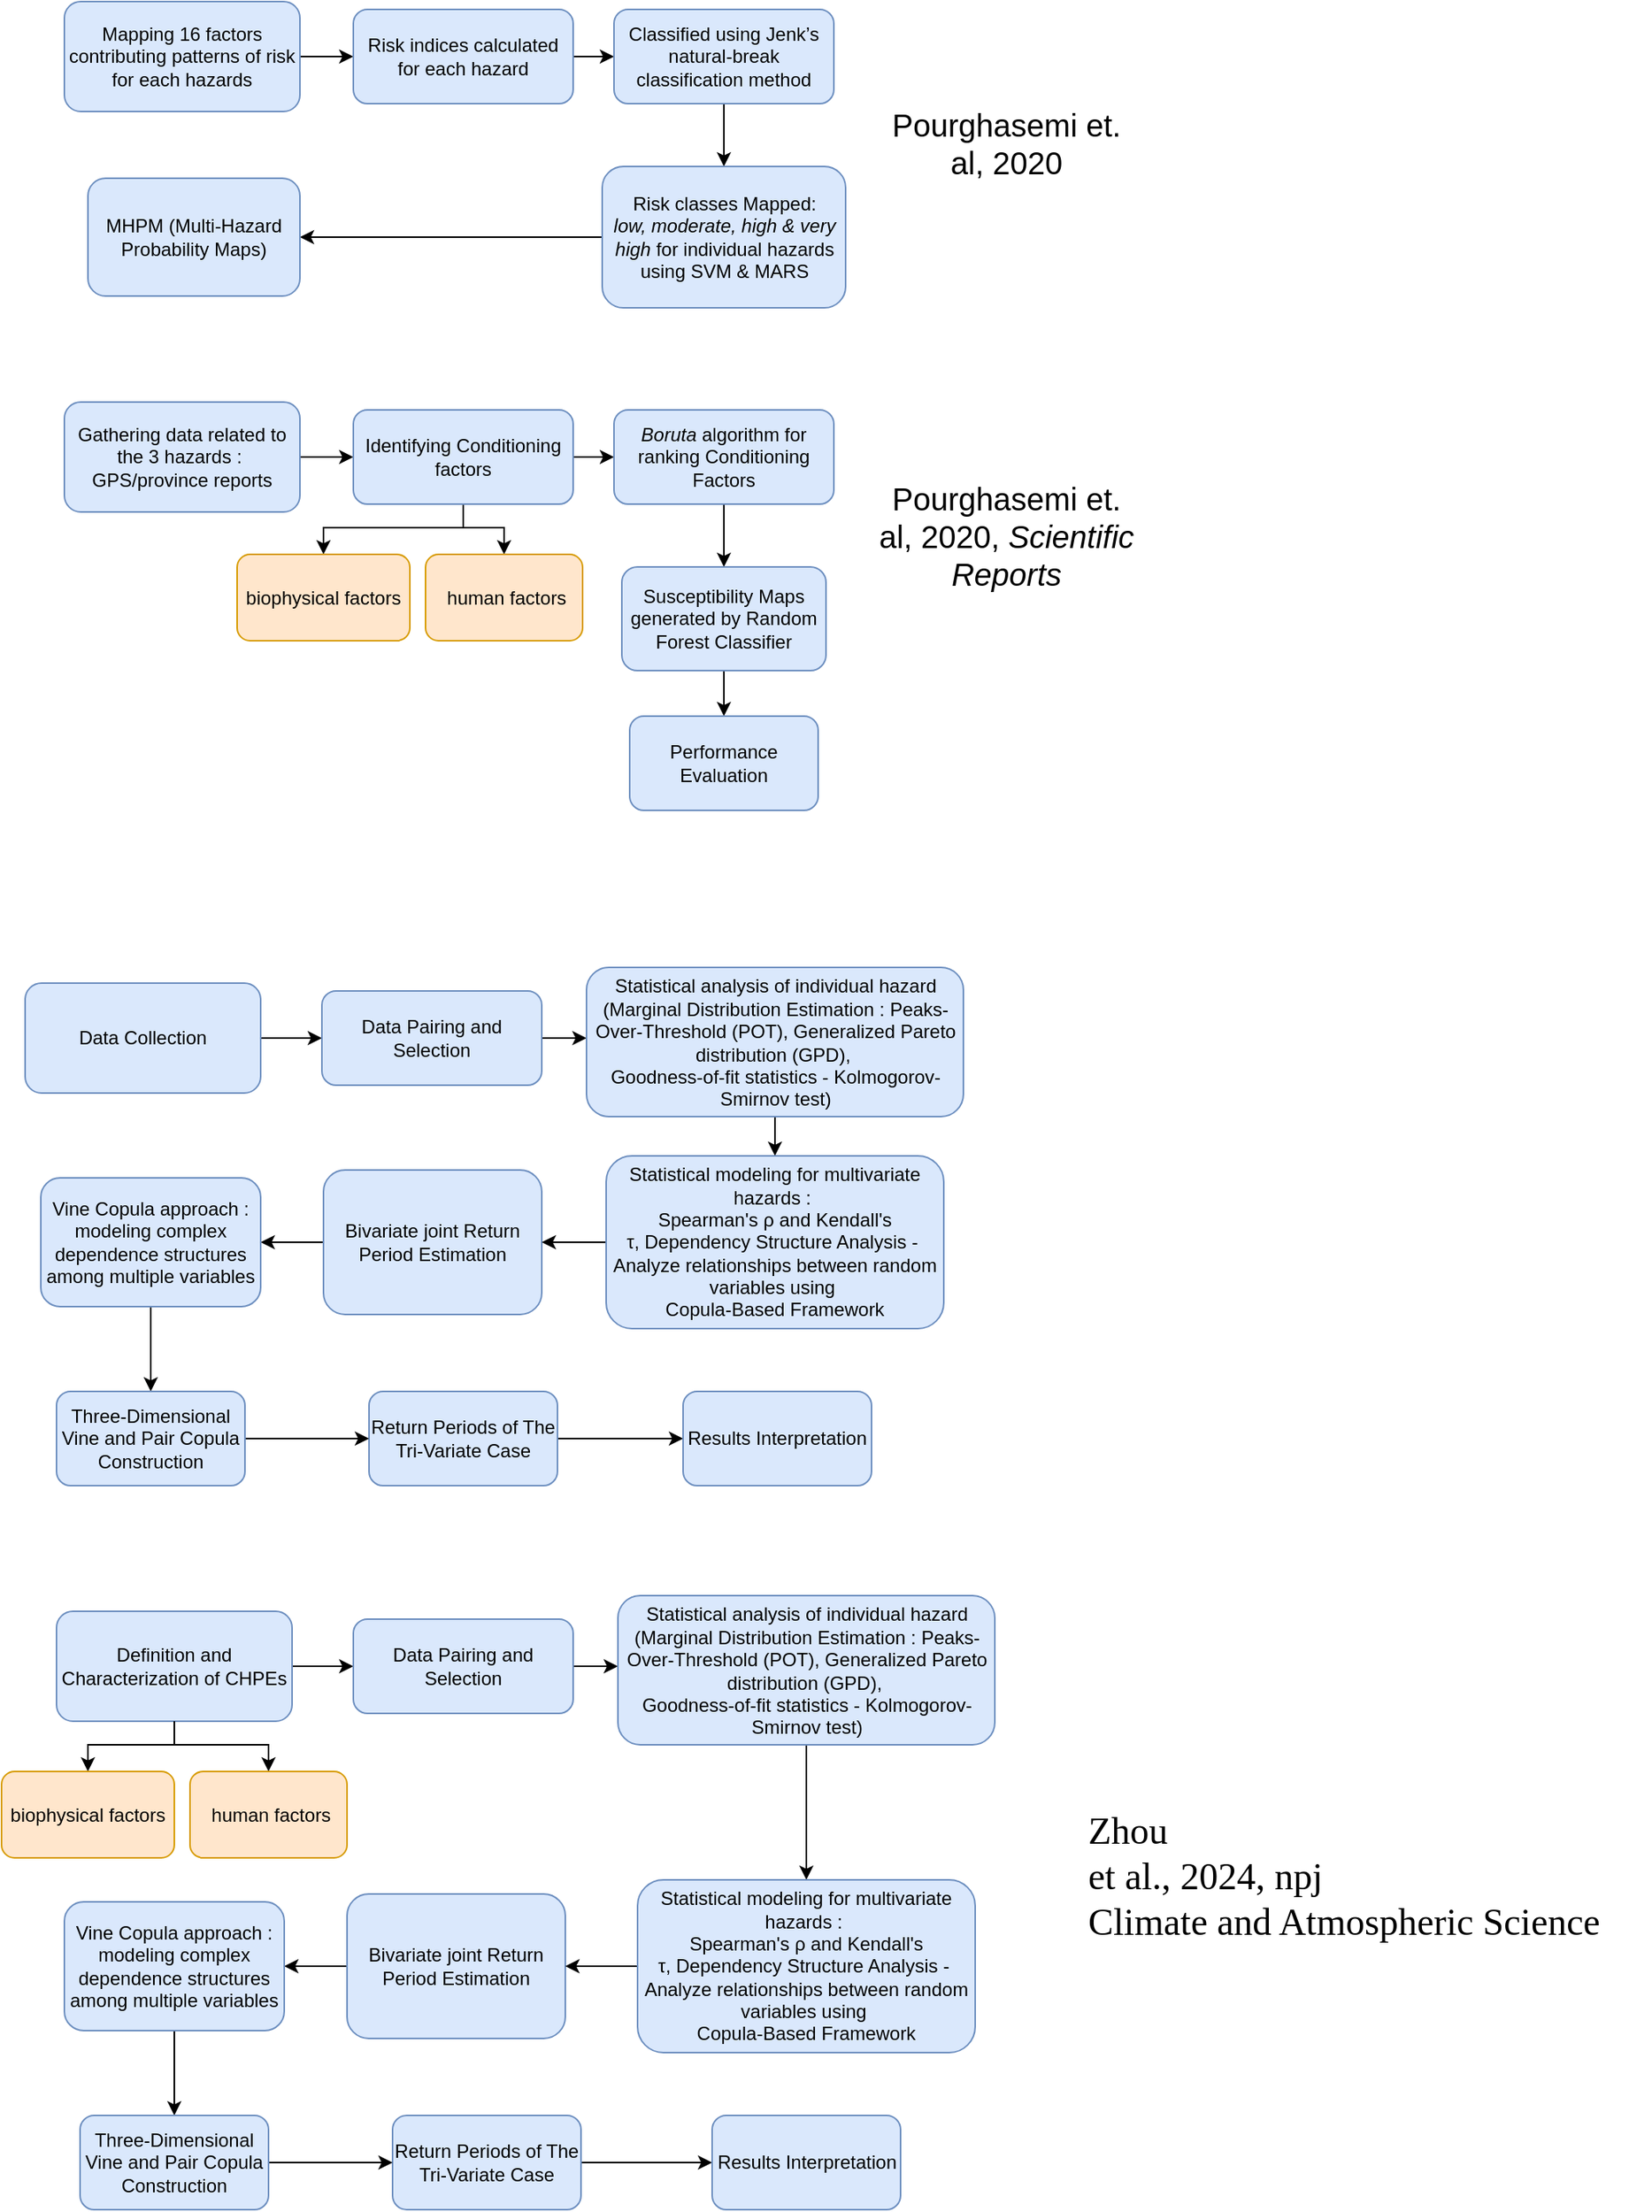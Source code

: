 <mxfile version="24.7.16">
  <diagram id="C5RBs43oDa-KdzZeNtuy" name="Page-1">
    <mxGraphModel dx="420" dy="226" grid="1" gridSize="10" guides="1" tooltips="1" connect="1" arrows="1" fold="1" page="1" pageScale="1" pageWidth="827" pageHeight="1169" math="0" shadow="0">
      <root>
        <mxCell id="WIyWlLk6GJQsqaUBKTNV-0" />
        <mxCell id="WIyWlLk6GJQsqaUBKTNV-1" parent="WIyWlLk6GJQsqaUBKTNV-0" />
        <mxCell id="TH8gpv6u57OxP0Jq2p1X-1" style="edgeStyle=orthogonalEdgeStyle;rounded=0;orthogonalLoop=1;jettySize=auto;html=1;entryX=0;entryY=0.5;entryDx=0;entryDy=0;" parent="WIyWlLk6GJQsqaUBKTNV-1" source="WIyWlLk6GJQsqaUBKTNV-3" target="WIyWlLk6GJQsqaUBKTNV-11" edge="1">
          <mxGeometry relative="1" as="geometry" />
        </mxCell>
        <mxCell id="WIyWlLk6GJQsqaUBKTNV-3" value="Mapping 16 factors contributing patterns of risk for each hazards" style="rounded=1;whiteSpace=wrap;html=1;fontSize=12;glass=0;strokeWidth=1;shadow=0;fillColor=#dae8fc;strokeColor=#6c8ebf;" parent="WIyWlLk6GJQsqaUBKTNV-1" vertex="1">
          <mxGeometry x="160" y="75" width="150" height="70" as="geometry" />
        </mxCell>
        <mxCell id="TH8gpv6u57OxP0Jq2p1X-3" value="" style="edgeStyle=orthogonalEdgeStyle;rounded=0;orthogonalLoop=1;jettySize=auto;html=1;" parent="WIyWlLk6GJQsqaUBKTNV-1" source="WIyWlLk6GJQsqaUBKTNV-11" target="TH8gpv6u57OxP0Jq2p1X-2" edge="1">
          <mxGeometry relative="1" as="geometry" />
        </mxCell>
        <mxCell id="WIyWlLk6GJQsqaUBKTNV-11" value="&lt;div&gt;Risk indices calculated for each hazard&lt;/div&gt;" style="rounded=1;whiteSpace=wrap;html=1;fontSize=12;glass=0;strokeWidth=1;shadow=0;fillColor=#dae8fc;strokeColor=#6c8ebf;" parent="WIyWlLk6GJQsqaUBKTNV-1" vertex="1">
          <mxGeometry x="344" y="80" width="140" height="60" as="geometry" />
        </mxCell>
        <mxCell id="TH8gpv6u57OxP0Jq2p1X-5" value="" style="edgeStyle=orthogonalEdgeStyle;rounded=0;orthogonalLoop=1;jettySize=auto;html=1;" parent="WIyWlLk6GJQsqaUBKTNV-1" source="TH8gpv6u57OxP0Jq2p1X-2" target="TH8gpv6u57OxP0Jq2p1X-4" edge="1">
          <mxGeometry relative="1" as="geometry" />
        </mxCell>
        <mxCell id="TH8gpv6u57OxP0Jq2p1X-2" value="&lt;div&gt;&lt;span style=&quot;background-color: initial;&quot;&gt;Classified using Jenk’s natural-break classification method&lt;/span&gt;&lt;/div&gt;" style="rounded=1;whiteSpace=wrap;html=1;fontSize=12;glass=0;strokeWidth=1;shadow=0;fillColor=#dae8fc;strokeColor=#6c8ebf;" parent="WIyWlLk6GJQsqaUBKTNV-1" vertex="1">
          <mxGeometry x="510" y="80" width="140" height="60" as="geometry" />
        </mxCell>
        <mxCell id="TH8gpv6u57OxP0Jq2p1X-25" value="" style="edgeStyle=orthogonalEdgeStyle;rounded=0;orthogonalLoop=1;jettySize=auto;html=1;" parent="WIyWlLk6GJQsqaUBKTNV-1" source="TH8gpv6u57OxP0Jq2p1X-4" target="TH8gpv6u57OxP0Jq2p1X-24" edge="1">
          <mxGeometry relative="1" as="geometry" />
        </mxCell>
        <mxCell id="TH8gpv6u57OxP0Jq2p1X-4" value="Risk classes Mapped:&lt;div&gt;&lt;i&gt;low,&amp;nbsp;&lt;/i&gt;&lt;span style=&quot;background-color: initial;&quot;&gt;&lt;i&gt;moderate, high &amp;amp; very high &lt;/i&gt;for individual hazards using SVM &amp;amp; MARS&lt;/span&gt;&lt;/div&gt;" style="whiteSpace=wrap;html=1;rounded=1;glass=0;strokeWidth=1;shadow=0;fillColor=#dae8fc;strokeColor=#6c8ebf;" parent="WIyWlLk6GJQsqaUBKTNV-1" vertex="1">
          <mxGeometry x="502.5" y="180" width="155" height="90" as="geometry" />
        </mxCell>
        <mxCell id="TH8gpv6u57OxP0Jq2p1X-6" value="&lt;font style=&quot;font-size: 20px;&quot;&gt;Pourghasemi et.&lt;br&gt;al, 2020&lt;/font&gt;" style="text;html=1;align=center;verticalAlign=middle;whiteSpace=wrap;rounded=0;" parent="WIyWlLk6GJQsqaUBKTNV-1" vertex="1">
          <mxGeometry x="670" y="120" width="180" height="90" as="geometry" />
        </mxCell>
        <mxCell id="TH8gpv6u57OxP0Jq2p1X-7" style="edgeStyle=orthogonalEdgeStyle;rounded=0;orthogonalLoop=1;jettySize=auto;html=1;entryX=0;entryY=0.5;entryDx=0;entryDy=0;" parent="WIyWlLk6GJQsqaUBKTNV-1" source="TH8gpv6u57OxP0Jq2p1X-8" target="TH8gpv6u57OxP0Jq2p1X-10" edge="1">
          <mxGeometry relative="1" as="geometry" />
        </mxCell>
        <mxCell id="TH8gpv6u57OxP0Jq2p1X-8" value=" Gathering data related to the 3 hazards :&amp;nbsp;&lt;div&gt;GPS/province reports&lt;/div&gt;" style="rounded=1;whiteSpace=wrap;html=1;fontSize=12;glass=0;strokeWidth=1;shadow=0;fillColor=#dae8fc;strokeColor=#6c8ebf;" parent="WIyWlLk6GJQsqaUBKTNV-1" vertex="1">
          <mxGeometry x="160" y="330" width="150" height="70" as="geometry" />
        </mxCell>
        <mxCell id="TH8gpv6u57OxP0Jq2p1X-9" value="" style="edgeStyle=orthogonalEdgeStyle;rounded=0;orthogonalLoop=1;jettySize=auto;html=1;" parent="WIyWlLk6GJQsqaUBKTNV-1" source="TH8gpv6u57OxP0Jq2p1X-10" target="TH8gpv6u57OxP0Jq2p1X-12" edge="1">
          <mxGeometry relative="1" as="geometry" />
        </mxCell>
        <mxCell id="TH8gpv6u57OxP0Jq2p1X-19" value="" style="edgeStyle=orthogonalEdgeStyle;rounded=0;orthogonalLoop=1;jettySize=auto;html=1;" parent="WIyWlLk6GJQsqaUBKTNV-1" source="TH8gpv6u57OxP0Jq2p1X-10" target="TH8gpv6u57OxP0Jq2p1X-15" edge="1">
          <mxGeometry relative="1" as="geometry">
            <Array as="points">
              <mxPoint x="414" y="410" />
              <mxPoint x="325" y="410" />
            </Array>
          </mxGeometry>
        </mxCell>
        <mxCell id="TH8gpv6u57OxP0Jq2p1X-21" value="" style="edgeStyle=orthogonalEdgeStyle;rounded=0;orthogonalLoop=1;jettySize=auto;html=1;" parent="WIyWlLk6GJQsqaUBKTNV-1" source="TH8gpv6u57OxP0Jq2p1X-10" target="TH8gpv6u57OxP0Jq2p1X-20" edge="1">
          <mxGeometry relative="1" as="geometry">
            <Array as="points">
              <mxPoint x="414" y="410" />
              <mxPoint x="440" y="410" />
            </Array>
          </mxGeometry>
        </mxCell>
        <mxCell id="TH8gpv6u57OxP0Jq2p1X-10" value="&lt;div&gt;Identifying Conditioning factors&lt;/div&gt;" style="rounded=1;whiteSpace=wrap;html=1;fontSize=12;glass=0;strokeWidth=1;shadow=0;fillColor=#dae8fc;strokeColor=#6c8ebf;" parent="WIyWlLk6GJQsqaUBKTNV-1" vertex="1">
          <mxGeometry x="344" y="335" width="140" height="60" as="geometry" />
        </mxCell>
        <mxCell id="TH8gpv6u57OxP0Jq2p1X-11" value="" style="edgeStyle=orthogonalEdgeStyle;rounded=0;orthogonalLoop=1;jettySize=auto;html=1;" parent="WIyWlLk6GJQsqaUBKTNV-1" source="TH8gpv6u57OxP0Jq2p1X-12" target="TH8gpv6u57OxP0Jq2p1X-13" edge="1">
          <mxGeometry relative="1" as="geometry" />
        </mxCell>
        <mxCell id="TH8gpv6u57OxP0Jq2p1X-12" value="&lt;i&gt;Boruta&lt;/i&gt; algorithm for ranking Conditioning Factors" style="rounded=1;whiteSpace=wrap;html=1;fontSize=12;glass=0;strokeWidth=1;shadow=0;fillColor=#dae8fc;strokeColor=#6c8ebf;" parent="WIyWlLk6GJQsqaUBKTNV-1" vertex="1">
          <mxGeometry x="510" y="335" width="140" height="60" as="geometry" />
        </mxCell>
        <mxCell id="TH8gpv6u57OxP0Jq2p1X-27" value="" style="edgeStyle=orthogonalEdgeStyle;rounded=0;orthogonalLoop=1;jettySize=auto;html=1;" parent="WIyWlLk6GJQsqaUBKTNV-1" source="TH8gpv6u57OxP0Jq2p1X-13" target="TH8gpv6u57OxP0Jq2p1X-26" edge="1">
          <mxGeometry relative="1" as="geometry" />
        </mxCell>
        <mxCell id="TH8gpv6u57OxP0Jq2p1X-13" value="Susceptibility Maps generated by Random Forest Classifier" style="whiteSpace=wrap;html=1;rounded=1;glass=0;strokeWidth=1;shadow=0;fillColor=#dae8fc;strokeColor=#6c8ebf;" parent="WIyWlLk6GJQsqaUBKTNV-1" vertex="1">
          <mxGeometry x="515" y="435" width="130" height="66" as="geometry" />
        </mxCell>
        <mxCell id="TH8gpv6u57OxP0Jq2p1X-14" value="&lt;font style=&quot;font-size: 20px;&quot;&gt;Pourghasemi et.&lt;br&gt;al, 2020, &lt;i&gt;Scientific Reports&lt;/i&gt;&lt;/font&gt;" style="text;html=1;align=center;verticalAlign=middle;whiteSpace=wrap;rounded=0;" parent="WIyWlLk6GJQsqaUBKTNV-1" vertex="1">
          <mxGeometry x="650" y="370" width="220" height="90" as="geometry" />
        </mxCell>
        <mxCell id="TH8gpv6u57OxP0Jq2p1X-15" value="&lt;div&gt;biophysical factors&lt;/div&gt;" style="rounded=1;whiteSpace=wrap;html=1;fontSize=12;glass=0;strokeWidth=1;shadow=0;fillColor=#ffe6cc;strokeColor=#d79b00;" parent="WIyWlLk6GJQsqaUBKTNV-1" vertex="1">
          <mxGeometry x="270" y="427" width="110" height="55" as="geometry" />
        </mxCell>
        <mxCell id="TH8gpv6u57OxP0Jq2p1X-20" value="&amp;nbsp;human factors" style="whiteSpace=wrap;html=1;fillColor=#ffe6cc;strokeColor=#d79b00;rounded=1;glass=0;strokeWidth=1;shadow=0;" parent="WIyWlLk6GJQsqaUBKTNV-1" vertex="1">
          <mxGeometry x="390" y="427" width="100" height="55" as="geometry" />
        </mxCell>
        <mxCell id="TH8gpv6u57OxP0Jq2p1X-24" value="MHPM (Multi-Hazard Probability Maps)" style="whiteSpace=wrap;html=1;fillColor=#dae8fc;strokeColor=#6c8ebf;rounded=1;glass=0;strokeWidth=1;shadow=0;" parent="WIyWlLk6GJQsqaUBKTNV-1" vertex="1">
          <mxGeometry x="175" y="187.5" width="135" height="75" as="geometry" />
        </mxCell>
        <mxCell id="TH8gpv6u57OxP0Jq2p1X-26" value="Performance Evaluation" style="whiteSpace=wrap;html=1;fillColor=#dae8fc;strokeColor=#6c8ebf;rounded=1;glass=0;strokeWidth=1;shadow=0;" parent="WIyWlLk6GJQsqaUBKTNV-1" vertex="1">
          <mxGeometry x="520" y="530" width="120" height="60" as="geometry" />
        </mxCell>
        <mxCell id="TH8gpv6u57OxP0Jq2p1X-28" style="edgeStyle=orthogonalEdgeStyle;rounded=0;orthogonalLoop=1;jettySize=auto;html=1;entryX=0;entryY=0.5;entryDx=0;entryDy=0;" parent="WIyWlLk6GJQsqaUBKTNV-1" source="TH8gpv6u57OxP0Jq2p1X-29" target="TH8gpv6u57OxP0Jq2p1X-31" edge="1">
          <mxGeometry relative="1" as="geometry" />
        </mxCell>
        <mxCell id="TH8gpv6u57OxP0Jq2p1X-29" value="Data Collection" style="rounded=1;whiteSpace=wrap;html=1;fontSize=12;glass=0;strokeWidth=1;shadow=0;fillColor=#dae8fc;strokeColor=#6c8ebf;" parent="WIyWlLk6GJQsqaUBKTNV-1" vertex="1">
          <mxGeometry x="135" y="700" width="150" height="70" as="geometry" />
        </mxCell>
        <mxCell id="TH8gpv6u57OxP0Jq2p1X-42" value="" style="edgeStyle=orthogonalEdgeStyle;rounded=0;orthogonalLoop=1;jettySize=auto;html=1;" parent="WIyWlLk6GJQsqaUBKTNV-1" source="TH8gpv6u57OxP0Jq2p1X-31" target="TH8gpv6u57OxP0Jq2p1X-41" edge="1">
          <mxGeometry relative="1" as="geometry">
            <Array as="points">
              <mxPoint x="490" y="735" />
              <mxPoint x="490" y="735" />
            </Array>
          </mxGeometry>
        </mxCell>
        <mxCell id="TH8gpv6u57OxP0Jq2p1X-31" value="&lt;div style=&quot;&quot;&gt;&lt;span style=&quot;&quot;&gt;Data Pairing and Selection&lt;/span&gt;&lt;br&gt;&lt;/div&gt;" style="rounded=1;whiteSpace=wrap;html=1;fontSize=12;glass=0;strokeWidth=1;shadow=0;fillColor=#dae8fc;strokeColor=#6c8ebf;" parent="WIyWlLk6GJQsqaUBKTNV-1" vertex="1">
          <mxGeometry x="324" y="705" width="140" height="60" as="geometry" />
        </mxCell>
        <mxCell id="TH8gpv6u57OxP0Jq2p1X-34" value="" style="edgeStyle=orthogonalEdgeStyle;rounded=0;orthogonalLoop=1;jettySize=auto;html=1;" parent="WIyWlLk6GJQsqaUBKTNV-1" source="TH8gpv6u57OxP0Jq2p1X-35" target="TH8gpv6u57OxP0Jq2p1X-36" edge="1">
          <mxGeometry relative="1" as="geometry" />
        </mxCell>
        <mxCell id="TH8gpv6u57OxP0Jq2p1X-35" value="&lt;div&gt;&lt;span style=&quot;background-color: initial;&quot;&gt;Bivariate joint Return Period Estimation&lt;/span&gt;&lt;br&gt;&lt;/div&gt;" style="whiteSpace=wrap;html=1;rounded=1;glass=0;strokeWidth=1;shadow=0;fillColor=#dae8fc;strokeColor=#6c8ebf;" parent="WIyWlLk6GJQsqaUBKTNV-1" vertex="1">
          <mxGeometry x="325" y="819" width="139" height="92" as="geometry" />
        </mxCell>
        <mxCell id="TH8gpv6u57OxP0Jq2p1X-49" value="" style="edgeStyle=orthogonalEdgeStyle;rounded=0;orthogonalLoop=1;jettySize=auto;html=1;" parent="WIyWlLk6GJQsqaUBKTNV-1" source="TH8gpv6u57OxP0Jq2p1X-36" target="TH8gpv6u57OxP0Jq2p1X-48" edge="1">
          <mxGeometry relative="1" as="geometry" />
        </mxCell>
        <mxCell id="TH8gpv6u57OxP0Jq2p1X-36" value="Vine Copula approach : modeling complex dependence structures among multiple variables" style="whiteSpace=wrap;html=1;fillColor=#dae8fc;strokeColor=#6c8ebf;rounded=1;glass=0;strokeWidth=1;shadow=0;" parent="WIyWlLk6GJQsqaUBKTNV-1" vertex="1">
          <mxGeometry x="145" y="824" width="140" height="82" as="geometry" />
        </mxCell>
        <mxCell id="TH8gpv6u57OxP0Jq2p1X-44" style="edgeStyle=orthogonalEdgeStyle;rounded=0;orthogonalLoop=1;jettySize=auto;html=1;entryX=0.5;entryY=0;entryDx=0;entryDy=0;" parent="WIyWlLk6GJQsqaUBKTNV-1" source="TH8gpv6u57OxP0Jq2p1X-41" target="TH8gpv6u57OxP0Jq2p1X-38" edge="1">
          <mxGeometry relative="1" as="geometry" />
        </mxCell>
        <mxCell id="TH8gpv6u57OxP0Jq2p1X-41" value="Statistical analysis of individual hazard&lt;div&gt;(&lt;span style=&quot;background-color: initial;&quot;&gt;Marginal Distribution Estimation :&amp;nbsp;&lt;/span&gt;&lt;span style=&quot;background-color: initial;&quot;&gt;Peaks-Over-Threshold (POT), G&lt;/span&gt;&lt;span style=&quot;background-color: initial;&quot;&gt;eneralized Pareto distribution (GPD),&amp;nbsp;&lt;/span&gt;&lt;/div&gt;&lt;div&gt;&lt;span style=&quot;background-color: initial;&quot;&gt;Goodness-of-fit statistics - Kolmogorov-Smirnov test&lt;/span&gt;&lt;span style=&quot;background-color: initial;&quot;&gt;)&lt;/span&gt;&lt;/div&gt;" style="whiteSpace=wrap;html=1;fillColor=#dae8fc;strokeColor=#6c8ebf;rounded=1;glass=0;strokeWidth=1;shadow=0;" parent="WIyWlLk6GJQsqaUBKTNV-1" vertex="1">
          <mxGeometry x="492.5" y="690" width="240" height="95" as="geometry" />
        </mxCell>
        <mxCell id="TH8gpv6u57OxP0Jq2p1X-45" style="edgeStyle=orthogonalEdgeStyle;rounded=0;orthogonalLoop=1;jettySize=auto;html=1;entryX=1;entryY=0.5;entryDx=0;entryDy=0;" parent="WIyWlLk6GJQsqaUBKTNV-1" source="TH8gpv6u57OxP0Jq2p1X-38" target="TH8gpv6u57OxP0Jq2p1X-35" edge="1">
          <mxGeometry relative="1" as="geometry">
            <mxPoint x="460" y="808" as="targetPoint" />
          </mxGeometry>
        </mxCell>
        <mxCell id="TH8gpv6u57OxP0Jq2p1X-38" value="Statistical modeling for multivariate hazards :&amp;nbsp;&lt;div&gt;Spearman&#39;s ρ and Kendall&#39;s τ,&amp;nbsp;&lt;span style=&quot;background-color: initial;&quot;&gt;Dependency Structure Analysis -&amp;nbsp;&lt;/span&gt;&lt;/div&gt;&lt;div&gt;Analyze relationships between random variables using&amp;nbsp;&lt;/div&gt;&lt;div&gt;Copula-Based Framework&lt;/div&gt;" style="whiteSpace=wrap;html=1;fillColor=#dae8fc;strokeColor=#6c8ebf;rounded=1;glass=0;strokeWidth=1;shadow=0;" parent="WIyWlLk6GJQsqaUBKTNV-1" vertex="1">
          <mxGeometry x="505" y="810" width="215" height="110" as="geometry" />
        </mxCell>
        <mxCell id="TH8gpv6u57OxP0Jq2p1X-52" value="" style="edgeStyle=orthogonalEdgeStyle;rounded=0;orthogonalLoop=1;jettySize=auto;html=1;" parent="WIyWlLk6GJQsqaUBKTNV-1" source="TH8gpv6u57OxP0Jq2p1X-46" target="TH8gpv6u57OxP0Jq2p1X-51" edge="1">
          <mxGeometry relative="1" as="geometry" />
        </mxCell>
        <mxCell id="TH8gpv6u57OxP0Jq2p1X-46" value="Return Periods of The Tri-Variate Case" style="whiteSpace=wrap;html=1;fillColor=#dae8fc;strokeColor=#6c8ebf;rounded=1;glass=0;strokeWidth=1;shadow=0;" parent="WIyWlLk6GJQsqaUBKTNV-1" vertex="1">
          <mxGeometry x="354" y="960" width="120" height="60" as="geometry" />
        </mxCell>
        <mxCell id="TH8gpv6u57OxP0Jq2p1X-50" style="edgeStyle=orthogonalEdgeStyle;rounded=0;orthogonalLoop=1;jettySize=auto;html=1;entryX=0;entryY=0.5;entryDx=0;entryDy=0;" parent="WIyWlLk6GJQsqaUBKTNV-1" source="TH8gpv6u57OxP0Jq2p1X-48" target="TH8gpv6u57OxP0Jq2p1X-46" edge="1">
          <mxGeometry relative="1" as="geometry" />
        </mxCell>
        <mxCell id="TH8gpv6u57OxP0Jq2p1X-48" value="Three-Dimensional Vine and Pair Copula Construction" style="whiteSpace=wrap;html=1;fillColor=#dae8fc;strokeColor=#6c8ebf;rounded=1;glass=0;strokeWidth=1;shadow=0;" parent="WIyWlLk6GJQsqaUBKTNV-1" vertex="1">
          <mxGeometry x="155" y="960" width="120" height="60" as="geometry" />
        </mxCell>
        <mxCell id="TH8gpv6u57OxP0Jq2p1X-51" value="Results Interpretation" style="whiteSpace=wrap;html=1;fillColor=#dae8fc;strokeColor=#6c8ebf;rounded=1;glass=0;strokeWidth=1;shadow=0;" parent="WIyWlLk6GJQsqaUBKTNV-1" vertex="1">
          <mxGeometry x="554" y="960" width="120" height="60" as="geometry" />
        </mxCell>
        <mxCell id="uckMO3cgICykp_9AKbRy-0" style="edgeStyle=orthogonalEdgeStyle;rounded=0;orthogonalLoop=1;jettySize=auto;html=1;entryX=0;entryY=0.5;entryDx=0;entryDy=0;" edge="1" parent="WIyWlLk6GJQsqaUBKTNV-1" source="uckMO3cgICykp_9AKbRy-1" target="uckMO3cgICykp_9AKbRy-3">
          <mxGeometry relative="1" as="geometry" />
        </mxCell>
        <mxCell id="uckMO3cgICykp_9AKbRy-1" value="Definition and Characterization of CHPEs" style="rounded=1;whiteSpace=wrap;html=1;fontSize=12;glass=0;strokeWidth=1;shadow=0;fillColor=#dae8fc;strokeColor=#6c8ebf;" vertex="1" parent="WIyWlLk6GJQsqaUBKTNV-1">
          <mxGeometry x="155" y="1100" width="150" height="70" as="geometry" />
        </mxCell>
        <mxCell id="uckMO3cgICykp_9AKbRy-2" value="" style="edgeStyle=orthogonalEdgeStyle;rounded=0;orthogonalLoop=1;jettySize=auto;html=1;" edge="1" parent="WIyWlLk6GJQsqaUBKTNV-1" source="uckMO3cgICykp_9AKbRy-3" target="uckMO3cgICykp_9AKbRy-9">
          <mxGeometry relative="1" as="geometry">
            <Array as="points">
              <mxPoint x="510" y="1135" />
              <mxPoint x="510" y="1135" />
            </Array>
          </mxGeometry>
        </mxCell>
        <mxCell id="uckMO3cgICykp_9AKbRy-3" value="&lt;div style=&quot;&quot;&gt;&lt;span style=&quot;&quot;&gt;Data Pairing and Selection&lt;/span&gt;&lt;br&gt;&lt;/div&gt;" style="rounded=1;whiteSpace=wrap;html=1;fontSize=12;glass=0;strokeWidth=1;shadow=0;fillColor=#dae8fc;strokeColor=#6c8ebf;" vertex="1" parent="WIyWlLk6GJQsqaUBKTNV-1">
          <mxGeometry x="344" y="1105" width="140" height="60" as="geometry" />
        </mxCell>
        <mxCell id="uckMO3cgICykp_9AKbRy-4" value="" style="edgeStyle=orthogonalEdgeStyle;rounded=0;orthogonalLoop=1;jettySize=auto;html=1;" edge="1" parent="WIyWlLk6GJQsqaUBKTNV-1" source="uckMO3cgICykp_9AKbRy-5" target="uckMO3cgICykp_9AKbRy-7">
          <mxGeometry relative="1" as="geometry" />
        </mxCell>
        <mxCell id="uckMO3cgICykp_9AKbRy-5" value="&lt;div&gt;&lt;span style=&quot;background-color: initial;&quot;&gt;Bivariate joint Return Period Estimation&lt;/span&gt;&lt;br&gt;&lt;/div&gt;" style="whiteSpace=wrap;html=1;rounded=1;glass=0;strokeWidth=1;shadow=0;fillColor=#dae8fc;strokeColor=#6c8ebf;" vertex="1" parent="WIyWlLk6GJQsqaUBKTNV-1">
          <mxGeometry x="340" y="1280" width="139" height="92" as="geometry" />
        </mxCell>
        <mxCell id="uckMO3cgICykp_9AKbRy-6" value="" style="edgeStyle=orthogonalEdgeStyle;rounded=0;orthogonalLoop=1;jettySize=auto;html=1;" edge="1" parent="WIyWlLk6GJQsqaUBKTNV-1" source="uckMO3cgICykp_9AKbRy-7" target="uckMO3cgICykp_9AKbRy-15">
          <mxGeometry relative="1" as="geometry" />
        </mxCell>
        <mxCell id="uckMO3cgICykp_9AKbRy-7" value="Vine Copula approach : modeling complex dependence structures among multiple variables" style="whiteSpace=wrap;html=1;fillColor=#dae8fc;strokeColor=#6c8ebf;rounded=1;glass=0;strokeWidth=1;shadow=0;" vertex="1" parent="WIyWlLk6GJQsqaUBKTNV-1">
          <mxGeometry x="160" y="1285" width="140" height="82" as="geometry" />
        </mxCell>
        <mxCell id="uckMO3cgICykp_9AKbRy-8" style="edgeStyle=orthogonalEdgeStyle;rounded=0;orthogonalLoop=1;jettySize=auto;html=1;entryX=0.5;entryY=0;entryDx=0;entryDy=0;" edge="1" parent="WIyWlLk6GJQsqaUBKTNV-1" source="uckMO3cgICykp_9AKbRy-9" target="uckMO3cgICykp_9AKbRy-11">
          <mxGeometry relative="1" as="geometry" />
        </mxCell>
        <mxCell id="uckMO3cgICykp_9AKbRy-9" value="Statistical analysis of individual hazard&lt;div&gt;(&lt;span style=&quot;background-color: initial;&quot;&gt;Marginal Distribution Estimation :&amp;nbsp;&lt;/span&gt;&lt;span style=&quot;background-color: initial;&quot;&gt;Peaks-Over-Threshold (POT), G&lt;/span&gt;&lt;span style=&quot;background-color: initial;&quot;&gt;eneralized Pareto distribution (GPD),&amp;nbsp;&lt;/span&gt;&lt;/div&gt;&lt;div&gt;&lt;span style=&quot;background-color: initial;&quot;&gt;Goodness-of-fit statistics - Kolmogorov-Smirnov test&lt;/span&gt;&lt;span style=&quot;background-color: initial;&quot;&gt;)&lt;/span&gt;&lt;/div&gt;" style="whiteSpace=wrap;html=1;fillColor=#dae8fc;strokeColor=#6c8ebf;rounded=1;glass=0;strokeWidth=1;shadow=0;" vertex="1" parent="WIyWlLk6GJQsqaUBKTNV-1">
          <mxGeometry x="512.5" y="1090" width="240" height="95" as="geometry" />
        </mxCell>
        <mxCell id="uckMO3cgICykp_9AKbRy-10" style="edgeStyle=orthogonalEdgeStyle;rounded=0;orthogonalLoop=1;jettySize=auto;html=1;entryX=1;entryY=0.5;entryDx=0;entryDy=0;exitX=0;exitY=0.5;exitDx=0;exitDy=0;" edge="1" parent="WIyWlLk6GJQsqaUBKTNV-1" source="uckMO3cgICykp_9AKbRy-11" target="uckMO3cgICykp_9AKbRy-5">
          <mxGeometry relative="1" as="geometry">
            <mxPoint x="475" y="1269" as="targetPoint" />
            <mxPoint x="520" y="1326" as="sourcePoint" />
          </mxGeometry>
        </mxCell>
        <mxCell id="uckMO3cgICykp_9AKbRy-11" value="Statistical modeling for multivariate hazards :&amp;nbsp;&lt;div&gt;Spearman&#39;s ρ and Kendall&#39;s τ,&amp;nbsp;&lt;span style=&quot;background-color: initial;&quot;&gt;Dependency Structure Analysis -&amp;nbsp;&lt;/span&gt;&lt;/div&gt;&lt;div&gt;Analyze relationships between random variables using&amp;nbsp;&lt;/div&gt;&lt;div&gt;Copula-Based Framework&lt;/div&gt;" style="whiteSpace=wrap;html=1;fillColor=#dae8fc;strokeColor=#6c8ebf;rounded=1;glass=0;strokeWidth=1;shadow=0;" vertex="1" parent="WIyWlLk6GJQsqaUBKTNV-1">
          <mxGeometry x="525" y="1271" width="215" height="110" as="geometry" />
        </mxCell>
        <mxCell id="uckMO3cgICykp_9AKbRy-12" value="" style="edgeStyle=orthogonalEdgeStyle;rounded=0;orthogonalLoop=1;jettySize=auto;html=1;entryX=0;entryY=0.5;entryDx=0;entryDy=0;" edge="1" parent="WIyWlLk6GJQsqaUBKTNV-1" source="uckMO3cgICykp_9AKbRy-13" target="uckMO3cgICykp_9AKbRy-16">
          <mxGeometry relative="1" as="geometry">
            <mxPoint x="569" y="1451" as="targetPoint" />
          </mxGeometry>
        </mxCell>
        <mxCell id="uckMO3cgICykp_9AKbRy-13" value="Return Periods of The Tri-Variate Case" style="whiteSpace=wrap;html=1;fillColor=#dae8fc;strokeColor=#6c8ebf;rounded=1;glass=0;strokeWidth=1;shadow=0;" vertex="1" parent="WIyWlLk6GJQsqaUBKTNV-1">
          <mxGeometry x="369" y="1421" width="120" height="60" as="geometry" />
        </mxCell>
        <mxCell id="uckMO3cgICykp_9AKbRy-14" style="edgeStyle=orthogonalEdgeStyle;rounded=0;orthogonalLoop=1;jettySize=auto;html=1;entryX=0;entryY=0.5;entryDx=0;entryDy=0;" edge="1" parent="WIyWlLk6GJQsqaUBKTNV-1" source="uckMO3cgICykp_9AKbRy-15" target="uckMO3cgICykp_9AKbRy-13">
          <mxGeometry relative="1" as="geometry" />
        </mxCell>
        <mxCell id="uckMO3cgICykp_9AKbRy-15" value="Three-Dimensional Vine and Pair Copula Construction" style="whiteSpace=wrap;html=1;fillColor=#dae8fc;strokeColor=#6c8ebf;rounded=1;glass=0;strokeWidth=1;shadow=0;" vertex="1" parent="WIyWlLk6GJQsqaUBKTNV-1">
          <mxGeometry x="170" y="1421" width="120" height="60" as="geometry" />
        </mxCell>
        <mxCell id="uckMO3cgICykp_9AKbRy-16" value="Results Interpretation" style="whiteSpace=wrap;html=1;fillColor=#dae8fc;strokeColor=#6c8ebf;rounded=1;glass=0;strokeWidth=1;shadow=0;" vertex="1" parent="WIyWlLk6GJQsqaUBKTNV-1">
          <mxGeometry x="572.5" y="1421" width="120" height="60" as="geometry" />
        </mxCell>
        <mxCell id="uckMO3cgICykp_9AKbRy-17" value="&lt;span style=&quot;font-size:18.0pt;font-family:Aptos;&#xa;mso-ascii-font-family:Aptos;mso-fareast-font-family:+mn-ea;mso-bidi-font-family:&#xa;+mn-cs;mso-ascii-theme-font:minor-latin;mso-fareast-theme-font:minor-fareast;&#xa;mso-bidi-theme-font:minor-bidi;color:black;mso-color-index:1;mso-font-kerning:&#xa;12.0pt;language:en-IN;mso-style-textfill-type:solid;mso-style-textfill-fill-themecolor:&#xa;text1;mso-style-textfill-fill-color:black;mso-style-textfill-fill-alpha:100.0%&quot;&gt;Zhou&#xa;et al., 2024, &lt;/span&gt;&lt;span style=&quot;font-size:18.0pt;font-family:Aptos;&#xa;mso-ascii-font-family:Aptos;mso-fareast-font-family:+mn-ea;mso-bidi-font-family:&#xa;+mn-cs;mso-ascii-theme-font:minor-latin;mso-fareast-theme-font:minor-fareast;&#xa;mso-bidi-theme-font:minor-bidi;color:black;mso-color-index:1;mso-font-kerning:&#xa;12.0pt;language:en-IN;mso-style-textfill-type:solid;mso-style-textfill-fill-themecolor:&#xa;text1;mso-style-textfill-fill-color:black;mso-style-textfill-fill-alpha:100.0%&quot;&gt;npj&lt;/span&gt;&lt;span style=&quot;font-size:18.0pt;font-family:Aptos;mso-ascii-font-family:Aptos;&#xa;mso-fareast-font-family:+mn-ea;mso-bidi-font-family:+mn-cs;mso-ascii-theme-font:&#xa;minor-latin;mso-fareast-theme-font:minor-fareast;mso-bidi-theme-font:minor-bidi;&#xa;color:black;mso-color-index:1;mso-font-kerning:12.0pt;language:en-IN;&#xa;mso-style-textfill-type:solid;mso-style-textfill-fill-themecolor:text1;&#xa;mso-style-textfill-fill-color:black;mso-style-textfill-fill-alpha:100.0%&quot;&gt;&#xa;Climate and Atmospheric Science&lt;/span&gt;" style="text;whiteSpace=wrap;html=1;" vertex="1" parent="WIyWlLk6GJQsqaUBKTNV-1">
          <mxGeometry x="810" y="1219" width="360" height="110" as="geometry" />
        </mxCell>
        <mxCell id="uckMO3cgICykp_9AKbRy-18" value="" style="edgeStyle=orthogonalEdgeStyle;rounded=0;orthogonalLoop=1;jettySize=auto;html=1;entryX=0.5;entryY=0;entryDx=0;entryDy=0;" edge="1" parent="WIyWlLk6GJQsqaUBKTNV-1" target="uckMO3cgICykp_9AKbRy-20">
          <mxGeometry relative="1" as="geometry">
            <Array as="points">
              <mxPoint x="230" y="1170" />
              <mxPoint x="230" y="1185" />
              <mxPoint x="175" y="1185" />
            </Array>
            <mxPoint x="230" y="1170" as="sourcePoint" />
          </mxGeometry>
        </mxCell>
        <mxCell id="uckMO3cgICykp_9AKbRy-19" value="" style="edgeStyle=orthogonalEdgeStyle;rounded=0;orthogonalLoop=1;jettySize=auto;html=1;" edge="1" parent="WIyWlLk6GJQsqaUBKTNV-1" target="uckMO3cgICykp_9AKbRy-21">
          <mxGeometry relative="1" as="geometry">
            <Array as="points">
              <mxPoint x="230" y="1170" />
              <mxPoint x="230" y="1185" />
              <mxPoint x="290" y="1185" />
            </Array>
            <mxPoint x="230" y="1170" as="sourcePoint" />
          </mxGeometry>
        </mxCell>
        <mxCell id="uckMO3cgICykp_9AKbRy-20" value="&lt;div&gt;biophysical factors&lt;/div&gt;" style="rounded=1;whiteSpace=wrap;html=1;fontSize=12;glass=0;strokeWidth=1;shadow=0;fillColor=#ffe6cc;strokeColor=#d79b00;" vertex="1" parent="WIyWlLk6GJQsqaUBKTNV-1">
          <mxGeometry x="120" y="1202" width="110" height="55" as="geometry" />
        </mxCell>
        <mxCell id="uckMO3cgICykp_9AKbRy-21" value="&amp;nbsp;human factors" style="whiteSpace=wrap;html=1;fillColor=#ffe6cc;strokeColor=#d79b00;rounded=1;glass=0;strokeWidth=1;shadow=0;" vertex="1" parent="WIyWlLk6GJQsqaUBKTNV-1">
          <mxGeometry x="240" y="1202" width="100" height="55" as="geometry" />
        </mxCell>
      </root>
    </mxGraphModel>
  </diagram>
</mxfile>
